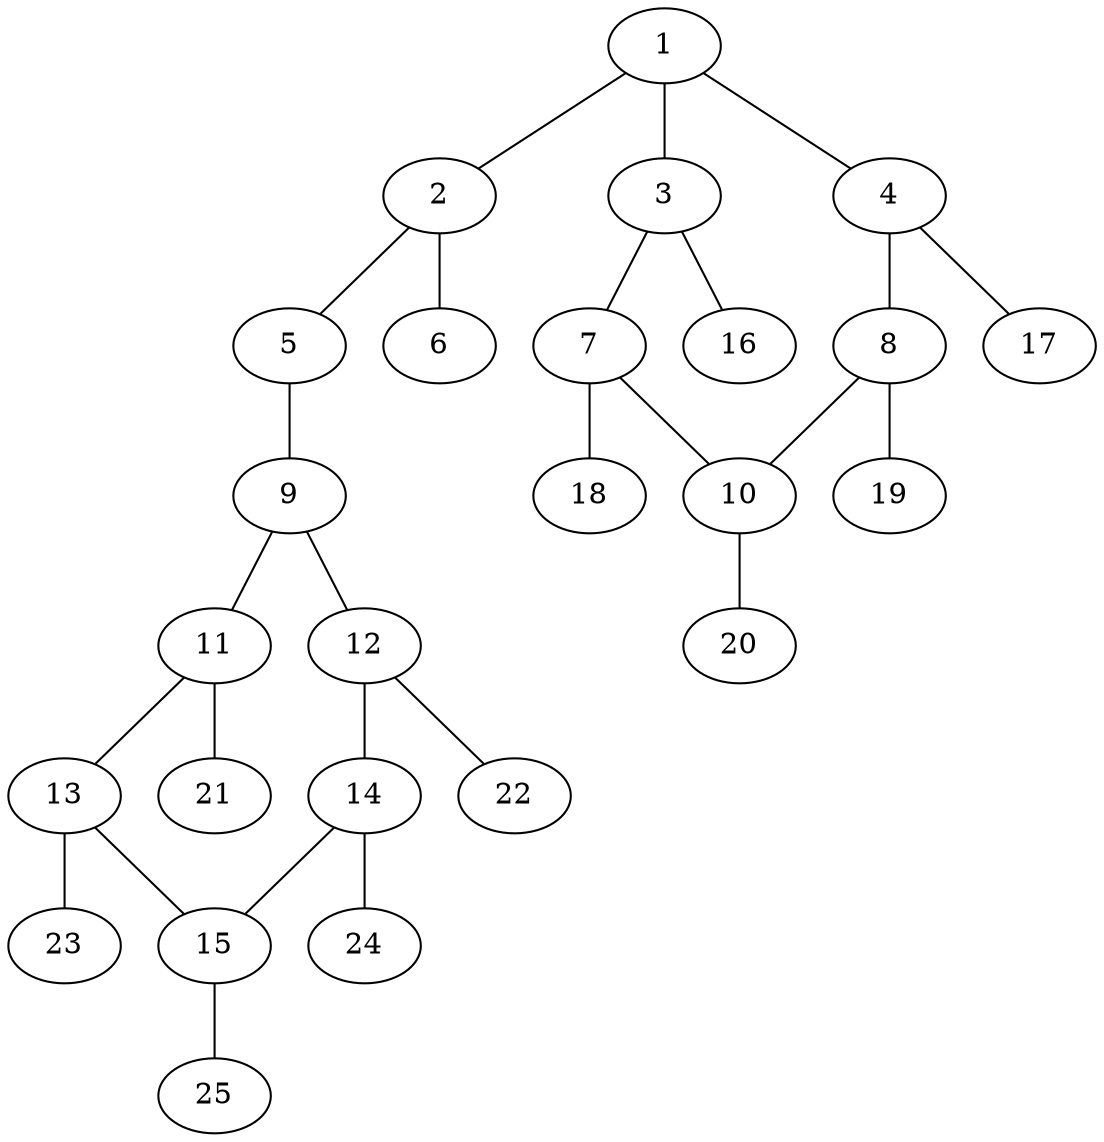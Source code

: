 graph molecule_3715 {
	1	 [chem=C];
	2	 [chem=N];
	1 -- 2	 [valence=1];
	3	 [chem=C];
	1 -- 3	 [valence=1];
	4	 [chem=C];
	1 -- 4	 [valence=2];
	5	 [chem=N];
	2 -- 5	 [valence=2];
	6	 [chem=O];
	2 -- 6	 [valence=1];
	7	 [chem=C];
	3 -- 7	 [valence=2];
	16	 [chem=H];
	3 -- 16	 [valence=1];
	8	 [chem=C];
	4 -- 8	 [valence=1];
	17	 [chem=H];
	4 -- 17	 [valence=1];
	9	 [chem=C];
	5 -- 9	 [valence=1];
	10	 [chem=C];
	7 -- 10	 [valence=1];
	18	 [chem=H];
	7 -- 18	 [valence=1];
	8 -- 10	 [valence=2];
	19	 [chem=H];
	8 -- 19	 [valence=1];
	11	 [chem=C];
	9 -- 11	 [valence=1];
	12	 [chem=C];
	9 -- 12	 [valence=2];
	20	 [chem=H];
	10 -- 20	 [valence=1];
	13	 [chem=C];
	11 -- 13	 [valence=2];
	21	 [chem=H];
	11 -- 21	 [valence=1];
	14	 [chem=C];
	12 -- 14	 [valence=1];
	22	 [chem=H];
	12 -- 22	 [valence=1];
	15	 [chem=C];
	13 -- 15	 [valence=1];
	23	 [chem=H];
	13 -- 23	 [valence=1];
	14 -- 15	 [valence=2];
	24	 [chem=H];
	14 -- 24	 [valence=1];
	25	 [chem=H];
	15 -- 25	 [valence=1];
}
